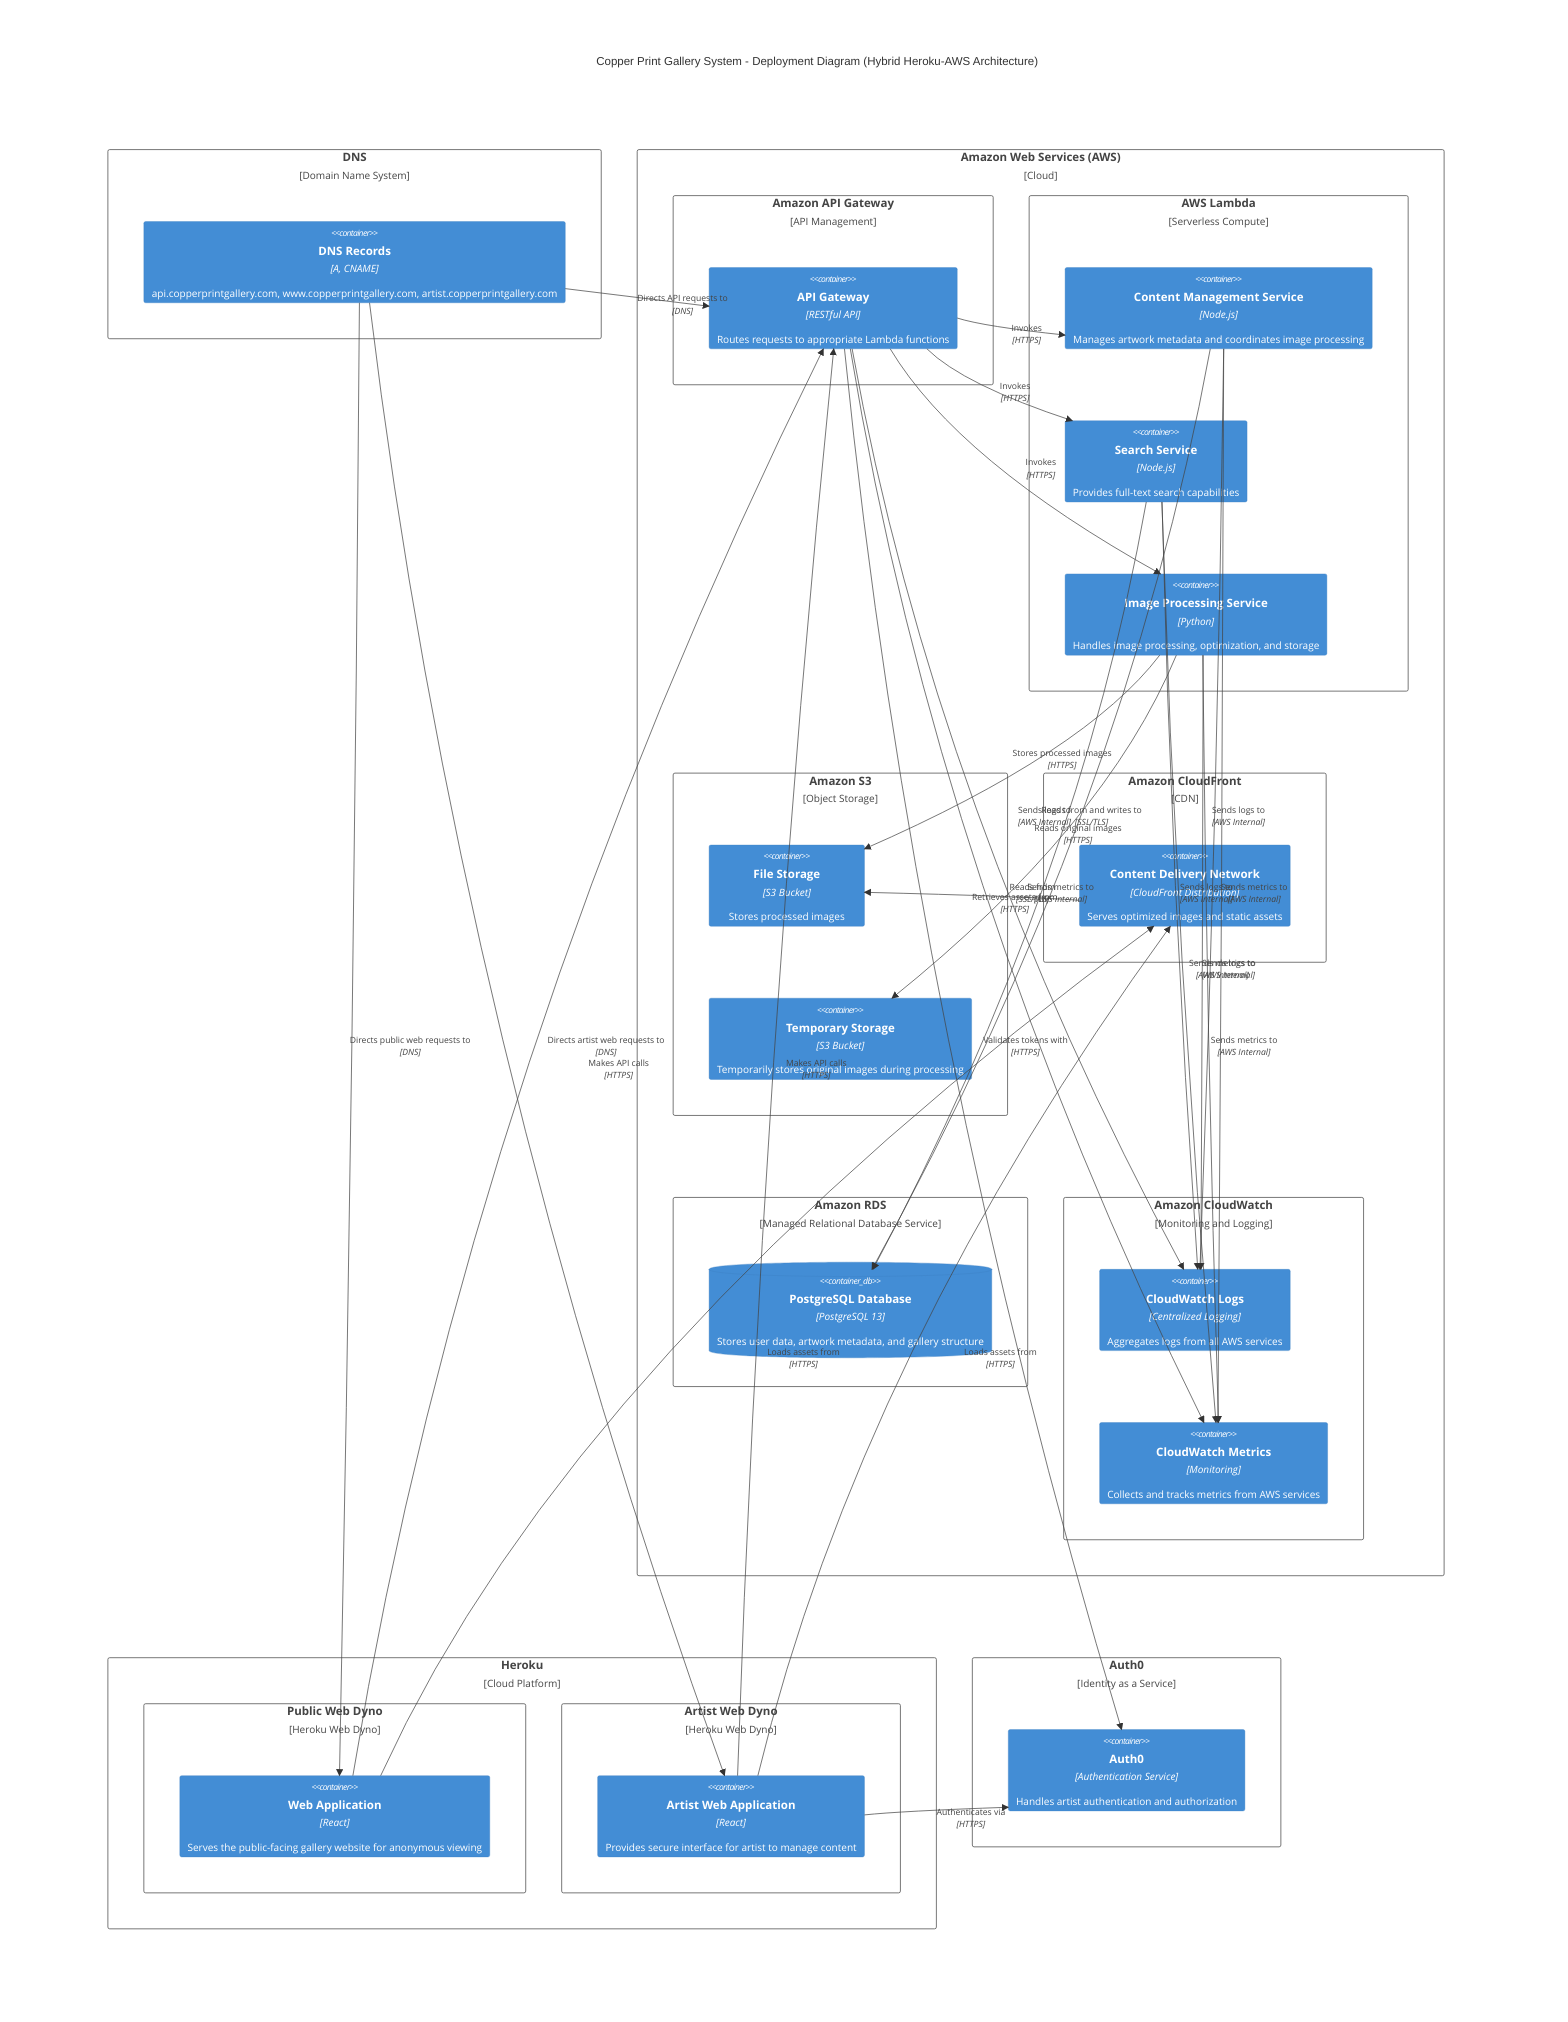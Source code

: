C4Deployment
    title Copper Print Gallery System - Deployment Diagram (Hybrid Heroku-AWS Architecture)

    Deployment_Node(dns, "DNS", "Domain Name System") {
        Container(dns_records, "DNS Records", "A, CNAME", "api.copperprintgallery.com, www.copperprintgallery.com, artist.copperprintgallery.com")
    }

    Deployment_Node(aws, "Amazon Web Services (AWS)", "Cloud") {
        Deployment_Node(api_gateway, "Amazon API Gateway", "API Management") {
            Container(aws_api_gateway, "API Gateway", "RESTful API", "Routes requests to appropriate Lambda functions")
        }

        Deployment_Node(lambda, "AWS Lambda", "Serverless Compute") {
            Container(content_service, "Content Management Service", "Node.js", "Manages artwork metadata and coordinates image processing")
            Container(search_service, "Search Service", "Node.js", "Provides full-text search capabilities")
            Container(image_service, "Image Processing Service", "Python", "Handles image processing, optimization, and storage")
        }

        Deployment_Node(s3, "Amazon S3", "Object Storage") {
            Container(file_storage, "File Storage", "S3 Bucket", "Stores processed images")
            Container(temp_storage, "Temporary Storage", "S3 Bucket", "Temporarily stores original images during processing")
        }

        Deployment_Node(cloudfront, "Amazon CloudFront", "CDN") {
            Container(cdn, "Content Delivery Network", "CloudFront Distribution", "Serves optimized images and static assets")
        }

        Deployment_Node(rds, "Amazon RDS", "Managed Relational Database Service") {
            ContainerDb(database, "PostgreSQL Database", "PostgreSQL 13", "Stores user data, artwork metadata, and gallery structure")
        }

        Deployment_Node(cloudwatch, "Amazon CloudWatch", "Monitoring and Logging") {
            Container(logs, "CloudWatch Logs", "Centralized Logging", "Aggregates logs from all AWS services")
            Container(metrics, "CloudWatch Metrics", "Monitoring", "Collects and tracks metrics from AWS services")
        }
    }

    Deployment_Node(heroku, "Heroku", "Cloud Platform") {
        Deployment_Node(public_web_dyno, "Public Web Dyno", "Heroku Web Dyno") {
            Container(web_app, "Web Application", "React", "Serves the public-facing gallery website for anonymous viewing")
        }
        Deployment_Node(artist_web_dyno, "Artist Web Dyno", "Heroku Web Dyno") {
            Container(artist_web_app, "Artist Web Application", "React", "Provides secure interface for artist to manage content")
        }
    }

    Deployment_Node(auth0, "Auth0", "Identity as a Service") {
        Container(auth0_service, "Auth0", "Authentication Service", "Handles artist authentication and authorization")
    }

    Rel(dns_records, aws_api_gateway, "Directs API requests to", "DNS")
    Rel(dns_records, web_app, "Directs public web requests to", "DNS")
    Rel(dns_records, artist_web_app, "Directs artist web requests to", "DNS")

    Rel(web_app, aws_api_gateway, "Makes API calls", "HTTPS")
    Rel(artist_web_app, aws_api_gateway, "Makes API calls", "HTTPS")
    Rel(web_app, cdn, "Loads assets from", "HTTPS")
    Rel(artist_web_app, cdn, "Loads assets from", "HTTPS")

    Rel(aws_api_gateway, content_service, "Invokes", "HTTPS")
    Rel(aws_api_gateway, search_service, "Invokes", "HTTPS")
    Rel(aws_api_gateway, image_service, "Invokes", "HTTPS")

    Rel(content_service, database, "Reads from and writes to", "SSL/TLS")
    Rel(search_service, database, "Reads from", "SSL/TLS")
    Rel(image_service, temp_storage, "Reads original images", "HTTPS")
    Rel(image_service, file_storage, "Stores processed images", "HTTPS")

    Rel(cdn, file_storage, "Retrieves assets from", "HTTPS")

    Rel(aws_api_gateway, auth0_service, "Validates tokens with", "HTTPS")
    Rel(artist_web_app, auth0_service, "Authenticates via", "HTTPS")

    Rel(content_service, logs, "Sends logs to", "AWS Internal")
    Rel(search_service, logs, "Sends logs to", "AWS Internal")
    Rel(image_service, logs, "Sends logs to", "AWS Internal")
    Rel(aws_api_gateway, logs, "Sends logs to", "AWS Internal")

    Rel(content_service, metrics, "Sends metrics to", "AWS Internal")
    Rel(search_service, metrics, "Sends metrics to", "AWS Internal")
    Rel(image_service, metrics, "Sends metrics to", "AWS Internal")
    Rel(aws_api_gateway, metrics, "Sends metrics to", "AWS Internal")

    UpdateLayoutConfig($c4ShapeInRow="3", $c4BoundaryInRow="2")